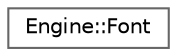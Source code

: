 digraph "Graphical Class Hierarchy"
{
 // LATEX_PDF_SIZE
  bgcolor="transparent";
  edge [fontname=Helvetica,fontsize=10,labelfontname=Helvetica,labelfontsize=10];
  node [fontname=Helvetica,fontsize=10,shape=box,height=0.2,width=0.4];
  rankdir="LR";
  Node0 [label="Engine::Font",height=0.2,width=0.4,color="grey40", fillcolor="white", style="filled",URL="$class_engine_1_1_font.html",tooltip="A font class, used to draw text into textures and images."];
}
